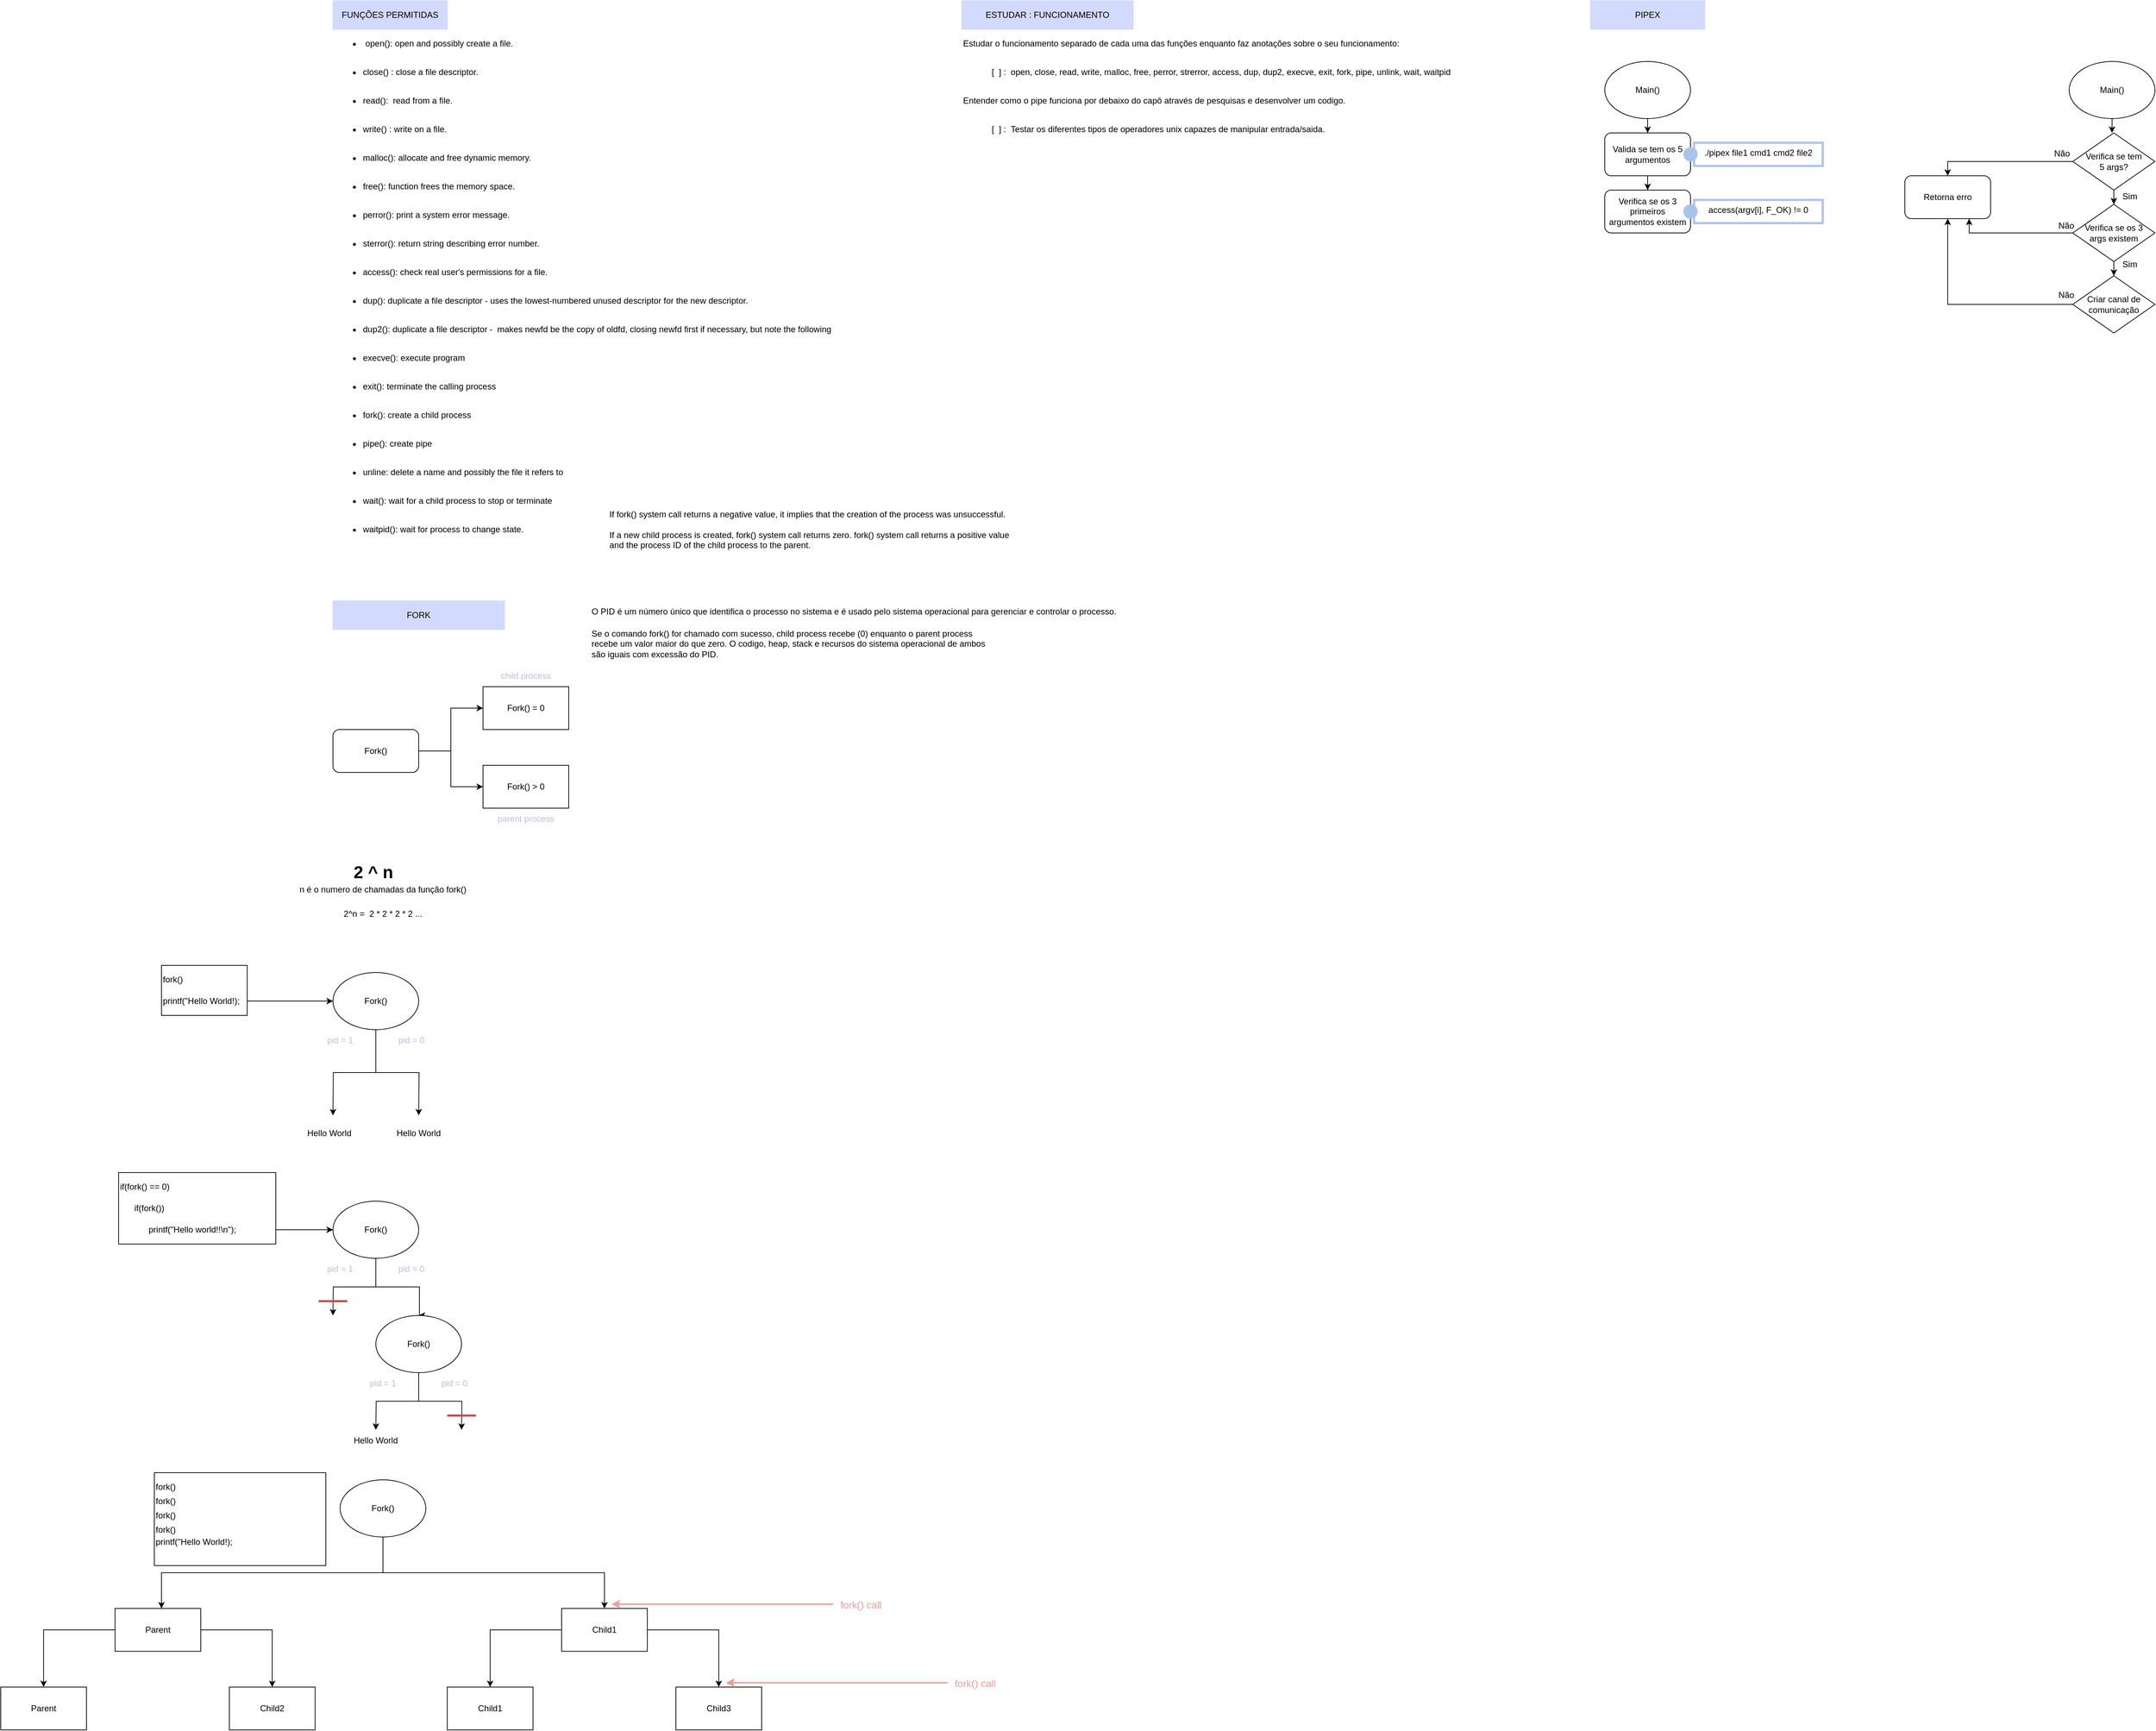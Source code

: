 <mxfile version="21.2.9" type="github">
  <diagram id="r3Cyv7eAtzsNoePGAPpG" name="Page-1">
    <mxGraphModel dx="1839" dy="501" grid="1" gridSize="10" guides="1" tooltips="1" connect="1" arrows="1" fold="1" page="1" pageScale="1" pageWidth="850" pageHeight="1100" math="0" shadow="0">
      <root>
        <mxCell id="0" />
        <mxCell id="1" parent="0" />
        <mxCell id="f8M--fkL82V79Hv856r--1" value="FUNÇÕES PERMITIDAS" style="text;html=1;align=center;verticalAlign=middle;whiteSpace=wrap;rounded=0;fillColor=#D2DAFF;strokeColor=#D2DAFF;" parent="1" vertex="1">
          <mxGeometry x="40" y="40" width="160" height="40" as="geometry" />
        </mxCell>
        <mxCell id="f8M--fkL82V79Hv856r--2" value="&lt;ul&gt;&lt;li&gt;&amp;nbsp;open():&amp;nbsp;open and possibly create a file.&lt;/li&gt;&lt;/ul&gt;" style="text;html=1;strokeColor=none;fillColor=none;align=left;verticalAlign=middle;whiteSpace=wrap;rounded=0;" parent="1" vertex="1">
          <mxGeometry x="40" y="80" width="360" height="40" as="geometry" />
        </mxCell>
        <mxCell id="f8M--fkL82V79Hv856r--3" value="&lt;ul&gt;&lt;li&gt;close() : close a file descriptor.&lt;br&gt;&lt;/li&gt;&lt;/ul&gt;" style="text;html=1;strokeColor=none;fillColor=none;align=left;verticalAlign=middle;whiteSpace=wrap;rounded=0;" parent="1" vertex="1">
          <mxGeometry x="40" y="120" width="360" height="40" as="geometry" />
        </mxCell>
        <mxCell id="f8M--fkL82V79Hv856r--4" value="&lt;ul&gt;&lt;li&gt;read():&amp;nbsp; read from a file.&lt;br&gt;&lt;/li&gt;&lt;/ul&gt;" style="text;html=1;strokeColor=none;fillColor=none;align=left;verticalAlign=middle;whiteSpace=wrap;rounded=0;" parent="1" vertex="1">
          <mxGeometry x="40" y="160" width="360" height="40" as="geometry" />
        </mxCell>
        <mxCell id="f8M--fkL82V79Hv856r--5" value="&lt;ul&gt;&lt;li&gt;write() : write on a file.&lt;br&gt;&lt;/li&gt;&lt;/ul&gt;" style="text;html=1;strokeColor=none;fillColor=none;align=left;verticalAlign=middle;whiteSpace=wrap;rounded=0;" parent="1" vertex="1">
          <mxGeometry x="40" y="200" width="360" height="40" as="geometry" />
        </mxCell>
        <mxCell id="f8M--fkL82V79Hv856r--7" value="&lt;ul&gt;&lt;li&gt;malloc(): allocate and free dynamic memory.&lt;br&gt;&lt;/li&gt;&lt;/ul&gt;" style="text;html=1;strokeColor=none;fillColor=none;align=left;verticalAlign=middle;whiteSpace=wrap;rounded=0;" parent="1" vertex="1">
          <mxGeometry x="40" y="240" width="360" height="40" as="geometry" />
        </mxCell>
        <mxCell id="f8M--fkL82V79Hv856r--8" value="&lt;ul&gt;&lt;li&gt;free(): function frees the memory space.&lt;br&gt;&lt;/li&gt;&lt;/ul&gt;" style="text;html=1;strokeColor=none;fillColor=none;align=left;verticalAlign=middle;whiteSpace=wrap;rounded=0;" parent="1" vertex="1">
          <mxGeometry x="40" y="280" width="360" height="40" as="geometry" />
        </mxCell>
        <mxCell id="f8M--fkL82V79Hv856r--9" value="&lt;ul&gt;&lt;li&gt;perror(): print a system error message.&lt;/li&gt;&lt;/ul&gt;" style="text;html=1;strokeColor=none;fillColor=none;align=left;verticalAlign=middle;whiteSpace=wrap;rounded=0;" parent="1" vertex="1">
          <mxGeometry x="40" y="320" width="360" height="40" as="geometry" />
        </mxCell>
        <mxCell id="f8M--fkL82V79Hv856r--10" value="&lt;ul&gt;&lt;li&gt;sterror(): return string describing error number.&lt;/li&gt;&lt;/ul&gt;" style="text;html=1;strokeColor=none;fillColor=none;align=left;verticalAlign=middle;whiteSpace=wrap;rounded=0;" parent="1" vertex="1">
          <mxGeometry x="40" y="360" width="360" height="40" as="geometry" />
        </mxCell>
        <mxCell id="f8M--fkL82V79Hv856r--11" value="&lt;ul&gt;&lt;li&gt;access(): check real user&#39;s permissions for a file.&lt;/li&gt;&lt;/ul&gt;" style="text;html=1;strokeColor=none;fillColor=none;align=left;verticalAlign=middle;whiteSpace=wrap;rounded=0;" parent="1" vertex="1">
          <mxGeometry x="40" y="400" width="360" height="40" as="geometry" />
        </mxCell>
        <mxCell id="f8M--fkL82V79Hv856r--12" value="&lt;ul&gt;&lt;li&gt;dup(): duplicate a file descriptor - uses the lowest-numbered unused descriptor for the new descriptor.&lt;/li&gt;&lt;/ul&gt;" style="text;html=1;strokeColor=none;fillColor=none;align=left;verticalAlign=middle;whiteSpace=wrap;rounded=0;" parent="1" vertex="1">
          <mxGeometry x="40" y="440" width="720" height="40" as="geometry" />
        </mxCell>
        <mxCell id="f8M--fkL82V79Hv856r--13" value="&lt;ul&gt;&lt;li&gt;dup2(): duplicate a file descriptor -&amp;nbsp;&amp;nbsp;makes newfd be the copy of oldfd, closing newfd first if necessary, but note the following&lt;/li&gt;&lt;/ul&gt;" style="text;html=1;strokeColor=none;fillColor=none;align=left;verticalAlign=middle;whiteSpace=wrap;rounded=0;" parent="1" vertex="1">
          <mxGeometry x="40" y="480" width="720" height="40" as="geometry" />
        </mxCell>
        <mxCell id="f8M--fkL82V79Hv856r--14" value="&lt;ul&gt;&lt;li&gt;execve(): execute program&lt;/li&gt;&lt;/ul&gt;" style="text;html=1;strokeColor=none;fillColor=none;align=left;verticalAlign=middle;whiteSpace=wrap;rounded=0;" parent="1" vertex="1">
          <mxGeometry x="40" y="520" width="720" height="40" as="geometry" />
        </mxCell>
        <mxCell id="f8M--fkL82V79Hv856r--15" value="&lt;ul&gt;&lt;li&gt;exit(): terminate the calling process&lt;/li&gt;&lt;/ul&gt;" style="text;html=1;strokeColor=none;fillColor=none;align=left;verticalAlign=middle;whiteSpace=wrap;rounded=0;" parent="1" vertex="1">
          <mxGeometry x="40" y="560" width="720" height="40" as="geometry" />
        </mxCell>
        <mxCell id="f8M--fkL82V79Hv856r--16" value="&lt;ul&gt;&lt;li&gt;fork(): create a child process&lt;/li&gt;&lt;/ul&gt;" style="text;html=1;strokeColor=none;fillColor=none;align=left;verticalAlign=middle;whiteSpace=wrap;rounded=0;" parent="1" vertex="1">
          <mxGeometry x="40" y="600" width="720" height="40" as="geometry" />
        </mxCell>
        <mxCell id="f8M--fkL82V79Hv856r--17" value="&lt;ul&gt;&lt;li&gt;pipe(): create pipe&lt;/li&gt;&lt;/ul&gt;" style="text;html=1;strokeColor=none;fillColor=none;align=left;verticalAlign=middle;whiteSpace=wrap;rounded=0;" parent="1" vertex="1">
          <mxGeometry x="40" y="640" width="720" height="40" as="geometry" />
        </mxCell>
        <mxCell id="f8M--fkL82V79Hv856r--18" value="&lt;ul&gt;&lt;li&gt;unline: delete a name and possibly the file it refers to&lt;/li&gt;&lt;/ul&gt;" style="text;html=1;strokeColor=none;fillColor=none;align=left;verticalAlign=middle;whiteSpace=wrap;rounded=0;" parent="1" vertex="1">
          <mxGeometry x="40" y="680" width="720" height="40" as="geometry" />
        </mxCell>
        <mxCell id="f8M--fkL82V79Hv856r--19" value="&lt;ul&gt;&lt;li&gt;wait(): wait for a child process to stop or terminate&lt;/li&gt;&lt;/ul&gt;" style="text;html=1;strokeColor=none;fillColor=none;align=left;verticalAlign=middle;whiteSpace=wrap;rounded=0;" parent="1" vertex="1">
          <mxGeometry x="40" y="720" width="720" height="40" as="geometry" />
        </mxCell>
        <mxCell id="f8M--fkL82V79Hv856r--20" value="&lt;ul&gt;&lt;li&gt;waitpid(): wait for process to change state.&lt;/li&gt;&lt;/ul&gt;" style="text;html=1;strokeColor=none;fillColor=none;align=left;verticalAlign=middle;whiteSpace=wrap;rounded=0;" parent="1" vertex="1">
          <mxGeometry x="40" y="760" width="720" height="40" as="geometry" />
        </mxCell>
        <mxCell id="f8M--fkL82V79Hv856r--25" value="ESTUDAR : FUNCIONAMENTO" style="text;html=1;align=center;verticalAlign=middle;whiteSpace=wrap;rounded=0;fillColor=#D2DAFF;strokeColor=#D2DAFF;" parent="1" vertex="1">
          <mxGeometry x="920" y="40" width="240" height="40" as="geometry" />
        </mxCell>
        <mxCell id="f8M--fkL82V79Hv856r--28" value="[&amp;nbsp; ] :&amp;nbsp;&amp;nbsp;open, close, read, write, malloc, free, perror, strerror, access, dup, dup2, execve, exit, fork, pipe, unlink, wait, waitpid" style="text;html=1;strokeColor=none;fillColor=none;align=left;verticalAlign=middle;whiteSpace=wrap;rounded=0;" parent="1" vertex="1">
          <mxGeometry x="960" y="120" width="680" height="40" as="geometry" />
        </mxCell>
        <mxCell id="f8M--fkL82V79Hv856r--29" value="Estudar o funcionamento separado de cada uma das funções enquanto faz anotações sobre o seu funcionamento:" style="text;html=1;strokeColor=none;fillColor=none;align=left;verticalAlign=middle;whiteSpace=wrap;rounded=0;" parent="1" vertex="1">
          <mxGeometry x="920" y="80" width="680" height="40" as="geometry" />
        </mxCell>
        <mxCell id="f8M--fkL82V79Hv856r--30" value="[&amp;nbsp; ] :&amp;nbsp;&amp;nbsp;Testar os diferentes tipos de operadores unix capazes de manipular entrada/saida." style="text;html=1;strokeColor=none;fillColor=none;align=left;verticalAlign=middle;whiteSpace=wrap;rounded=0;" parent="1" vertex="1">
          <mxGeometry x="960" y="200" width="680" height="40" as="geometry" />
        </mxCell>
        <mxCell id="f8M--fkL82V79Hv856r--31" value="Entender como o pipe funciona por debaixo do capô através de pesquisas e desenvolver um codigo." style="text;html=1;strokeColor=none;fillColor=none;align=left;verticalAlign=middle;whiteSpace=wrap;rounded=0;" parent="1" vertex="1">
          <mxGeometry x="920" y="160" width="680" height="40" as="geometry" />
        </mxCell>
        <mxCell id="gPUgKTZ3C45c-TH2uGkL-1" value="FORK" style="text;html=1;align=center;verticalAlign=middle;whiteSpace=wrap;rounded=0;fillColor=#D2DAFF;strokeColor=#D2DAFF;" parent="1" vertex="1">
          <mxGeometry x="40" y="880" width="240" height="40" as="geometry" />
        </mxCell>
        <mxCell id="gPUgKTZ3C45c-TH2uGkL-6" style="edgeStyle=orthogonalEdgeStyle;rounded=0;orthogonalLoop=1;jettySize=auto;html=1;exitX=1;exitY=0.5;exitDx=0;exitDy=0;entryX=0;entryY=0.5;entryDx=0;entryDy=0;" parent="1" source="gPUgKTZ3C45c-TH2uGkL-3" target="gPUgKTZ3C45c-TH2uGkL-5" edge="1">
          <mxGeometry relative="1" as="geometry" />
        </mxCell>
        <mxCell id="gPUgKTZ3C45c-TH2uGkL-9" style="edgeStyle=orthogonalEdgeStyle;rounded=0;orthogonalLoop=1;jettySize=auto;html=1;exitX=1;exitY=0.5;exitDx=0;exitDy=0;" parent="1" source="gPUgKTZ3C45c-TH2uGkL-3" target="gPUgKTZ3C45c-TH2uGkL-8" edge="1">
          <mxGeometry relative="1" as="geometry" />
        </mxCell>
        <mxCell id="gPUgKTZ3C45c-TH2uGkL-3" value="Fork()" style="rounded=1;whiteSpace=wrap;html=1;" parent="1" vertex="1">
          <mxGeometry x="40" y="1060" width="120" height="60" as="geometry" />
        </mxCell>
        <mxCell id="gPUgKTZ3C45c-TH2uGkL-5" value="Fork() = 0" style="rounded=0;whiteSpace=wrap;html=1;" parent="1" vertex="1">
          <mxGeometry x="250" y="1000" width="120" height="60" as="geometry" />
        </mxCell>
        <mxCell id="gPUgKTZ3C45c-TH2uGkL-8" value="Fork() &amp;gt; 0" style="rounded=0;whiteSpace=wrap;html=1;" parent="1" vertex="1">
          <mxGeometry x="250" y="1110" width="120" height="60" as="geometry" />
        </mxCell>
        <mxCell id="gPUgKTZ3C45c-TH2uGkL-10" value="&lt;p style=&quot;line-height: 130%;&quot;&gt;&lt;font color=&quot;#b9c0e0&quot;&gt;child process&lt;/font&gt;&lt;/p&gt;" style="text;html=1;strokeColor=none;fillColor=none;align=center;verticalAlign=middle;whiteSpace=wrap;rounded=0;" parent="1" vertex="1">
          <mxGeometry x="260" y="970" width="100" height="30" as="geometry" />
        </mxCell>
        <mxCell id="gPUgKTZ3C45c-TH2uGkL-11" value="&lt;p style=&quot;line-height: 130%;&quot;&gt;&lt;font color=&quot;#b9c0e0&quot;&gt;parent process&lt;/font&gt;&lt;/p&gt;" style="text;html=1;strokeColor=none;fillColor=none;align=center;verticalAlign=middle;whiteSpace=wrap;rounded=0;" parent="1" vertex="1">
          <mxGeometry x="260" y="1170" width="100" height="30" as="geometry" />
        </mxCell>
        <mxCell id="gPUgKTZ3C45c-TH2uGkL-19" value="O PID é um número único que identifica o processo no sistema e é usado pelo sistema operacional para gerenciar e controlar o processo." style="text;html=1;strokeColor=none;fillColor=none;align=left;verticalAlign=middle;whiteSpace=wrap;rounded=0;" parent="1" vertex="1">
          <mxGeometry x="400" y="880" width="760" height="30" as="geometry" />
        </mxCell>
        <mxCell id="gPUgKTZ3C45c-TH2uGkL-22" value="Se o comando fork() for chamado com sucesso, child process recebe (0) enquanto o parent process recebe um valor maior do que zero. O codigo, heap, stack e recursos do sistema operacional de ambos são iguais com excessão do PID." style="text;html=1;strokeColor=none;fillColor=none;align=left;verticalAlign=middle;whiteSpace=wrap;rounded=0;" parent="1" vertex="1">
          <mxGeometry x="400" y="910" width="570" height="60" as="geometry" />
        </mxCell>
        <mxCell id="gPUgKTZ3C45c-TH2uGkL-23" value="If fork() system call returns a negative value, it implies that the creation of the process was unsuccessful.&lt;br&gt;&lt;br&gt;If a new child process is created, fork() system call returns zero. fork() system call returns a positive value and the process ID of the child process to the parent." style="text;html=1;strokeColor=none;fillColor=none;align=left;verticalAlign=middle;whiteSpace=wrap;rounded=0;" parent="1" vertex="1">
          <mxGeometry x="425" y="750" width="570" height="60" as="geometry" />
        </mxCell>
        <mxCell id="vXuLy6I4hsEnIZE8NeWP-9" style="edgeStyle=orthogonalEdgeStyle;rounded=0;orthogonalLoop=1;jettySize=auto;html=1;" parent="1" source="vXuLy6I4hsEnIZE8NeWP-8" edge="1">
          <mxGeometry relative="1" as="geometry">
            <mxPoint x="40" y="1600" as="targetPoint" />
          </mxGeometry>
        </mxCell>
        <mxCell id="vXuLy6I4hsEnIZE8NeWP-10" style="edgeStyle=orthogonalEdgeStyle;rounded=0;orthogonalLoop=1;jettySize=auto;html=1;" parent="1" source="vXuLy6I4hsEnIZE8NeWP-8" edge="1">
          <mxGeometry relative="1" as="geometry">
            <mxPoint x="160" y="1600" as="targetPoint" />
          </mxGeometry>
        </mxCell>
        <mxCell id="vXuLy6I4hsEnIZE8NeWP-8" value="Fork()" style="ellipse;whiteSpace=wrap;html=1;" parent="1" vertex="1">
          <mxGeometry x="40" y="1400" width="120" height="80" as="geometry" />
        </mxCell>
        <mxCell id="vXuLy6I4hsEnIZE8NeWP-11" value="Hello World" style="text;html=1;strokeColor=none;fillColor=none;align=center;verticalAlign=middle;whiteSpace=wrap;rounded=0;" parent="1" vertex="1">
          <mxGeometry x="-10" y="1610" width="90" height="30" as="geometry" />
        </mxCell>
        <mxCell id="vXuLy6I4hsEnIZE8NeWP-12" value="Hello World" style="text;html=1;strokeColor=none;fillColor=none;align=center;verticalAlign=middle;whiteSpace=wrap;rounded=0;" parent="1" vertex="1">
          <mxGeometry x="115" y="1610" width="90" height="30" as="geometry" />
        </mxCell>
        <mxCell id="vXuLy6I4hsEnIZE8NeWP-13" value="&lt;p style=&quot;line-height: 130%;&quot;&gt;&lt;font color=&quot;#b9c0e0&quot;&gt;pid = 0&lt;/font&gt;&lt;/p&gt;" style="text;html=1;strokeColor=none;fillColor=none;align=center;verticalAlign=middle;whiteSpace=wrap;rounded=0;" parent="1" vertex="1">
          <mxGeometry x="100" y="1480" width="100" height="30" as="geometry" />
        </mxCell>
        <mxCell id="vXuLy6I4hsEnIZE8NeWP-14" value="&lt;p style=&quot;line-height: 130%;&quot;&gt;&lt;font color=&quot;#b9c0e0&quot;&gt;pid = 1&lt;/font&gt;&lt;/p&gt;" style="text;html=1;strokeColor=none;fillColor=none;align=center;verticalAlign=middle;whiteSpace=wrap;rounded=0;" parent="1" vertex="1">
          <mxGeometry y="1480" width="100" height="30" as="geometry" />
        </mxCell>
        <mxCell id="vXuLy6I4hsEnIZE8NeWP-19" value="&lt;h1&gt;2 ^ n&amp;nbsp;&lt;/h1&gt;" style="text;html=1;strokeColor=none;fillColor=none;spacing=5;spacingTop=-20;whiteSpace=wrap;overflow=hidden;rounded=0;align=center;" parent="1" vertex="1">
          <mxGeometry y="1240" width="200" height="30" as="geometry" />
        </mxCell>
        <mxCell id="vXuLy6I4hsEnIZE8NeWP-20" value="&lt;h1&gt;&lt;span style=&quot;font-weight: normal;&quot;&gt;&lt;font style=&quot;font-size: 12px;&quot;&gt;n é o numero de chamadas da função fork()&lt;/font&gt;&lt;/span&gt;&lt;/h1&gt;&lt;div&gt;&lt;span style=&quot;font-weight: normal;&quot;&gt;&lt;font style=&quot;font-size: 12px;&quot;&gt;2^n =&amp;nbsp; 2 * 2 * 2 * 2 ...&lt;/font&gt;&lt;/span&gt;&lt;/div&gt;" style="text;html=1;strokeColor=none;fillColor=none;spacing=5;spacingTop=-20;whiteSpace=wrap;overflow=hidden;rounded=0;align=center;" parent="1" vertex="1">
          <mxGeometry x="-30" y="1260" width="280" height="90" as="geometry" />
        </mxCell>
        <mxCell id="vXuLy6I4hsEnIZE8NeWP-25" value="" style="group;strokeColor=default;" parent="1" vertex="1" connectable="0">
          <mxGeometry x="-260" y="1680" width="220" height="100" as="geometry" />
        </mxCell>
        <mxCell id="vXuLy6I4hsEnIZE8NeWP-22" value="if(fork() == 0)" style="text;html=1;strokeColor=none;fillColor=none;align=left;verticalAlign=middle;whiteSpace=wrap;rounded=0;" parent="vXuLy6I4hsEnIZE8NeWP-25" vertex="1">
          <mxGeometry width="120" height="40" as="geometry" />
        </mxCell>
        <mxCell id="vXuLy6I4hsEnIZE8NeWP-23" value="if(fork())" style="text;html=1;strokeColor=none;fillColor=none;align=left;verticalAlign=middle;whiteSpace=wrap;rounded=0;" parent="vXuLy6I4hsEnIZE8NeWP-25" vertex="1">
          <mxGeometry x="20" y="25" width="120" height="50" as="geometry" />
        </mxCell>
        <mxCell id="vXuLy6I4hsEnIZE8NeWP-24" value="printf(&quot;Hello world!!\n&quot;);" style="text;html=1;strokeColor=none;fillColor=none;align=left;verticalAlign=middle;whiteSpace=wrap;rounded=0;" parent="vXuLy6I4hsEnIZE8NeWP-25" vertex="1">
          <mxGeometry x="40" y="60" width="180" height="40" as="geometry" />
        </mxCell>
        <mxCell id="vXuLy6I4hsEnIZE8NeWP-26" value="" style="group;strokeColor=default;" parent="1" vertex="1" connectable="0">
          <mxGeometry x="-200" y="1390" width="120" height="70" as="geometry" />
        </mxCell>
        <mxCell id="vXuLy6I4hsEnIZE8NeWP-16" value="fork()" style="text;html=1;strokeColor=none;fillColor=none;align=left;verticalAlign=middle;whiteSpace=wrap;rounded=0;" parent="vXuLy6I4hsEnIZE8NeWP-26" vertex="1">
          <mxGeometry width="120" height="40" as="geometry" />
        </mxCell>
        <mxCell id="vXuLy6I4hsEnIZE8NeWP-18" value="printf(&quot;Hello World!);" style="text;html=1;strokeColor=none;fillColor=none;align=left;verticalAlign=middle;whiteSpace=wrap;rounded=0;" parent="vXuLy6I4hsEnIZE8NeWP-26" vertex="1">
          <mxGeometry y="30" width="120" height="40" as="geometry" />
        </mxCell>
        <mxCell id="vXuLy6I4hsEnIZE8NeWP-28" style="edgeStyle=orthogonalEdgeStyle;rounded=0;orthogonalLoop=1;jettySize=auto;html=1;" parent="1" source="vXuLy6I4hsEnIZE8NeWP-27" edge="1">
          <mxGeometry relative="1" as="geometry">
            <mxPoint x="40" y="1880" as="targetPoint" />
          </mxGeometry>
        </mxCell>
        <mxCell id="vXuLy6I4hsEnIZE8NeWP-27" value="Fork()" style="ellipse;whiteSpace=wrap;html=1;" parent="1" vertex="1">
          <mxGeometry x="40" y="1720" width="120" height="80" as="geometry" />
        </mxCell>
        <mxCell id="vXuLy6I4hsEnIZE8NeWP-30" value="" style="endArrow=none;html=1;rounded=0;fillColor=#f8cecc;strokeColor=#b85450;strokeWidth=3;" parent="1" edge="1">
          <mxGeometry width="50" height="50" relative="1" as="geometry">
            <mxPoint x="60" y="1860" as="sourcePoint" />
            <mxPoint x="20" y="1860" as="targetPoint" />
          </mxGeometry>
        </mxCell>
        <mxCell id="vXuLy6I4hsEnIZE8NeWP-31" value="&lt;p style=&quot;line-height: 130%;&quot;&gt;&lt;font color=&quot;#b9c0e0&quot;&gt;pid = 1&lt;/font&gt;&lt;/p&gt;" style="text;html=1;strokeColor=none;fillColor=none;align=center;verticalAlign=middle;whiteSpace=wrap;rounded=0;" parent="1" vertex="1">
          <mxGeometry y="1800" width="100" height="30" as="geometry" />
        </mxCell>
        <mxCell id="vXuLy6I4hsEnIZE8NeWP-33" style="edgeStyle=orthogonalEdgeStyle;rounded=0;orthogonalLoop=1;jettySize=auto;html=1;" parent="1" edge="1">
          <mxGeometry relative="1" as="geometry">
            <mxPoint x="160" y="1880" as="targetPoint" />
            <mxPoint x="100" y="1800" as="sourcePoint" />
            <Array as="points">
              <mxPoint x="100" y="1840" />
              <mxPoint x="161" y="1840" />
            </Array>
          </mxGeometry>
        </mxCell>
        <mxCell id="vXuLy6I4hsEnIZE8NeWP-34" value="&lt;p style=&quot;line-height: 130%;&quot;&gt;&lt;font color=&quot;#b9c0e0&quot;&gt;pid = 0&lt;/font&gt;&lt;/p&gt;" style="text;html=1;strokeColor=none;fillColor=none;align=center;verticalAlign=middle;whiteSpace=wrap;rounded=0;" parent="1" vertex="1">
          <mxGeometry x="100" y="1800" width="100" height="30" as="geometry" />
        </mxCell>
        <mxCell id="vXuLy6I4hsEnIZE8NeWP-38" style="edgeStyle=orthogonalEdgeStyle;rounded=0;orthogonalLoop=1;jettySize=auto;html=1;" parent="1" source="vXuLy6I4hsEnIZE8NeWP-35" edge="1">
          <mxGeometry relative="1" as="geometry">
            <mxPoint x="100" y="2040" as="targetPoint" />
          </mxGeometry>
        </mxCell>
        <mxCell id="vXuLy6I4hsEnIZE8NeWP-39" style="edgeStyle=orthogonalEdgeStyle;rounded=0;orthogonalLoop=1;jettySize=auto;html=1;" parent="1" source="vXuLy6I4hsEnIZE8NeWP-35" edge="1">
          <mxGeometry relative="1" as="geometry">
            <mxPoint x="220" y="2040" as="targetPoint" />
          </mxGeometry>
        </mxCell>
        <mxCell id="vXuLy6I4hsEnIZE8NeWP-35" value="Fork()" style="ellipse;whiteSpace=wrap;html=1;" parent="1" vertex="1">
          <mxGeometry x="100" y="1880" width="120" height="80" as="geometry" />
        </mxCell>
        <mxCell id="vXuLy6I4hsEnIZE8NeWP-41" value="" style="endArrow=none;html=1;rounded=0;fillColor=#f8cecc;strokeColor=#b85450;strokeWidth=3;" parent="1" edge="1">
          <mxGeometry width="50" height="50" relative="1" as="geometry">
            <mxPoint x="200" y="2020" as="sourcePoint" />
            <mxPoint x="240" y="2020" as="targetPoint" />
          </mxGeometry>
        </mxCell>
        <mxCell id="vXuLy6I4hsEnIZE8NeWP-42" value="&lt;p style=&quot;line-height: 130%;&quot;&gt;&lt;font color=&quot;#b9c0e0&quot;&gt;pid = 0&lt;/font&gt;&lt;/p&gt;" style="text;html=1;strokeColor=none;fillColor=none;align=center;verticalAlign=middle;whiteSpace=wrap;rounded=0;" parent="1" vertex="1">
          <mxGeometry x="160" y="1960" width="100" height="30" as="geometry" />
        </mxCell>
        <mxCell id="vXuLy6I4hsEnIZE8NeWP-43" value="&lt;p style=&quot;line-height: 130%;&quot;&gt;&lt;font color=&quot;#b9c0e0&quot;&gt;pid = 1&lt;/font&gt;&lt;/p&gt;" style="text;html=1;strokeColor=none;fillColor=none;align=center;verticalAlign=middle;whiteSpace=wrap;rounded=0;" parent="1" vertex="1">
          <mxGeometry x="60" y="1960" width="100" height="30" as="geometry" />
        </mxCell>
        <mxCell id="vXuLy6I4hsEnIZE8NeWP-44" value="Hello World" style="text;html=1;strokeColor=none;fillColor=none;align=center;verticalAlign=middle;whiteSpace=wrap;rounded=0;" parent="1" vertex="1">
          <mxGeometry x="55" y="2040" width="90" height="30" as="geometry" />
        </mxCell>
        <mxCell id="vXuLy6I4hsEnIZE8NeWP-46" style="edgeStyle=orthogonalEdgeStyle;rounded=0;orthogonalLoop=1;jettySize=auto;html=1;entryX=0;entryY=0.5;entryDx=0;entryDy=0;" parent="1" source="vXuLy6I4hsEnIZE8NeWP-18" target="vXuLy6I4hsEnIZE8NeWP-8" edge="1">
          <mxGeometry relative="1" as="geometry" />
        </mxCell>
        <mxCell id="vXuLy6I4hsEnIZE8NeWP-47" style="edgeStyle=orthogonalEdgeStyle;rounded=0;orthogonalLoop=1;jettySize=auto;html=1;entryX=0;entryY=0.5;entryDx=0;entryDy=0;" parent="1" source="vXuLy6I4hsEnIZE8NeWP-24" target="vXuLy6I4hsEnIZE8NeWP-27" edge="1">
          <mxGeometry relative="1" as="geometry" />
        </mxCell>
        <mxCell id="vXuLy6I4hsEnIZE8NeWP-66" value="" style="group" parent="1" vertex="1" connectable="0">
          <mxGeometry x="-210" y="2100" width="240" height="134.29" as="geometry" />
        </mxCell>
        <mxCell id="vXuLy6I4hsEnIZE8NeWP-58" value="" style="group;strokeColor=default;container=0;" parent="vXuLy6I4hsEnIZE8NeWP-66" vertex="1" connectable="0">
          <mxGeometry width="240" height="130" as="geometry" />
        </mxCell>
        <mxCell id="vXuLy6I4hsEnIZE8NeWP-64" value="fork()" style="text;html=1;strokeColor=none;fillColor=none;align=left;verticalAlign=middle;whiteSpace=wrap;rounded=0;" parent="vXuLy6I4hsEnIZE8NeWP-66" vertex="1">
          <mxGeometry y="60" width="240" height="40" as="geometry" />
        </mxCell>
        <mxCell id="vXuLy6I4hsEnIZE8NeWP-59" value="fork()" style="text;html=1;strokeColor=none;fillColor=none;align=left;verticalAlign=middle;whiteSpace=wrap;rounded=0;" parent="vXuLy6I4hsEnIZE8NeWP-66" vertex="1">
          <mxGeometry width="240" height="40" as="geometry" />
        </mxCell>
        <mxCell id="vXuLy6I4hsEnIZE8NeWP-60" value="printf(&quot;Hello World!);" style="text;html=1;strokeColor=none;fillColor=none;align=left;verticalAlign=middle;whiteSpace=wrap;rounded=0;" parent="vXuLy6I4hsEnIZE8NeWP-66" vertex="1">
          <mxGeometry y="60.004" width="240" height="74.286" as="geometry" />
        </mxCell>
        <mxCell id="vXuLy6I4hsEnIZE8NeWP-62" value="fork()" style="text;html=1;strokeColor=none;fillColor=none;align=left;verticalAlign=middle;whiteSpace=wrap;rounded=0;" parent="vXuLy6I4hsEnIZE8NeWP-66" vertex="1">
          <mxGeometry y="20" width="240" height="40" as="geometry" />
        </mxCell>
        <mxCell id="vXuLy6I4hsEnIZE8NeWP-63" value="fork()" style="text;html=1;strokeColor=none;fillColor=none;align=left;verticalAlign=middle;whiteSpace=wrap;rounded=0;" parent="vXuLy6I4hsEnIZE8NeWP-66" vertex="1">
          <mxGeometry y="40" width="240" height="40" as="geometry" />
        </mxCell>
        <mxCell id="vXuLy6I4hsEnIZE8NeWP-149" style="edgeStyle=orthogonalEdgeStyle;rounded=0;orthogonalLoop=1;jettySize=auto;html=1;entryX=0.5;entryY=0;entryDx=0;entryDy=0;" parent="1" source="vXuLy6I4hsEnIZE8NeWP-150" target="vXuLy6I4hsEnIZE8NeWP-184" edge="1">
          <mxGeometry relative="1" as="geometry">
            <mxPoint x="170" y="2310" as="targetPoint" />
            <Array as="points">
              <mxPoint x="110" y="2240" />
              <mxPoint x="420" y="2240" />
            </Array>
          </mxGeometry>
        </mxCell>
        <mxCell id="vXuLy6I4hsEnIZE8NeWP-188" style="edgeStyle=orthogonalEdgeStyle;rounded=0;orthogonalLoop=1;jettySize=auto;html=1;entryX=0.5;entryY=0;entryDx=0;entryDy=0;" parent="1" source="vXuLy6I4hsEnIZE8NeWP-150" edge="1">
          <mxGeometry relative="1" as="geometry">
            <mxPoint x="-200" y="2290" as="targetPoint" />
            <Array as="points">
              <mxPoint x="110" y="2240" />
              <mxPoint x="-200" y="2240" />
            </Array>
          </mxGeometry>
        </mxCell>
        <mxCell id="vXuLy6I4hsEnIZE8NeWP-150" value="Fork()" style="ellipse;whiteSpace=wrap;html=1;" parent="1" vertex="1">
          <mxGeometry x="50" y="2110" width="120" height="80" as="geometry" />
        </mxCell>
        <mxCell id="vXuLy6I4hsEnIZE8NeWP-191" style="edgeStyle=orthogonalEdgeStyle;rounded=0;orthogonalLoop=1;jettySize=auto;html=1;" parent="1" source="vXuLy6I4hsEnIZE8NeWP-184" target="vXuLy6I4hsEnIZE8NeWP-189" edge="1">
          <mxGeometry relative="1" as="geometry" />
        </mxCell>
        <mxCell id="vXuLy6I4hsEnIZE8NeWP-192" style="edgeStyle=orthogonalEdgeStyle;rounded=0;orthogonalLoop=1;jettySize=auto;html=1;entryX=0.5;entryY=0;entryDx=0;entryDy=0;" parent="1" source="vXuLy6I4hsEnIZE8NeWP-184" target="vXuLy6I4hsEnIZE8NeWP-190" edge="1">
          <mxGeometry relative="1" as="geometry" />
        </mxCell>
        <mxCell id="vXuLy6I4hsEnIZE8NeWP-184" value="Child1" style="rounded=0;whiteSpace=wrap;html=1;" parent="1" vertex="1">
          <mxGeometry x="360" y="2290" width="120" height="60" as="geometry" />
        </mxCell>
        <mxCell id="vXuLy6I4hsEnIZE8NeWP-189" value="Child1" style="rounded=0;whiteSpace=wrap;html=1;" parent="1" vertex="1">
          <mxGeometry x="200" y="2400" width="120" height="60" as="geometry" />
        </mxCell>
        <mxCell id="vXuLy6I4hsEnIZE8NeWP-190" value="Child3" style="rounded=0;whiteSpace=wrap;html=1;" parent="1" vertex="1">
          <mxGeometry x="520" y="2400" width="120" height="60" as="geometry" />
        </mxCell>
        <mxCell id="vXuLy6I4hsEnIZE8NeWP-196" style="edgeStyle=orthogonalEdgeStyle;rounded=0;orthogonalLoop=1;jettySize=auto;html=1;" parent="1" source="vXuLy6I4hsEnIZE8NeWP-193" target="vXuLy6I4hsEnIZE8NeWP-194" edge="1">
          <mxGeometry relative="1" as="geometry" />
        </mxCell>
        <mxCell id="vXuLy6I4hsEnIZE8NeWP-197" style="edgeStyle=orthogonalEdgeStyle;rounded=0;orthogonalLoop=1;jettySize=auto;html=1;entryX=0.5;entryY=0;entryDx=0;entryDy=0;" parent="1" source="vXuLy6I4hsEnIZE8NeWP-193" target="vXuLy6I4hsEnIZE8NeWP-195" edge="1">
          <mxGeometry relative="1" as="geometry" />
        </mxCell>
        <mxCell id="vXuLy6I4hsEnIZE8NeWP-193" value="Parent" style="rounded=0;whiteSpace=wrap;html=1;" parent="1" vertex="1">
          <mxGeometry x="-265" y="2290" width="120" height="60" as="geometry" />
        </mxCell>
        <mxCell id="vXuLy6I4hsEnIZE8NeWP-194" value="Parent" style="rounded=0;whiteSpace=wrap;html=1;" parent="1" vertex="1">
          <mxGeometry x="-425" y="2400" width="120" height="60" as="geometry" />
        </mxCell>
        <mxCell id="vXuLy6I4hsEnIZE8NeWP-195" value="Child2" style="rounded=0;whiteSpace=wrap;html=1;" parent="1" vertex="1">
          <mxGeometry x="-105" y="2400" width="120" height="60" as="geometry" />
        </mxCell>
        <mxCell id="vXuLy6I4hsEnIZE8NeWP-202" value="" style="group" parent="1" vertex="1" connectable="0">
          <mxGeometry x="430" y="2270" width="394" height="30" as="geometry" />
        </mxCell>
        <mxCell id="vXuLy6I4hsEnIZE8NeWP-200" value="" style="endArrow=classic;html=1;rounded=0;fillColor=#f8cecc;strokeColor=#F19C99;strokeWidth=2;" parent="vXuLy6I4hsEnIZE8NeWP-202" edge="1">
          <mxGeometry width="50" height="50" relative="1" as="geometry">
            <mxPoint x="310" y="14" as="sourcePoint" />
            <mxPoint y="14" as="targetPoint" />
          </mxGeometry>
        </mxCell>
        <mxCell id="vXuLy6I4hsEnIZE8NeWP-201" value="&lt;font style=&quot;font-size: 14px;&quot; color=&quot;#f19c99&quot;&gt;fork() call&lt;/font&gt;" style="text;html=1;strokeColor=none;fillColor=none;align=center;verticalAlign=middle;whiteSpace=wrap;rounded=0;" parent="vXuLy6I4hsEnIZE8NeWP-202" vertex="1">
          <mxGeometry x="304" width="90" height="30" as="geometry" />
        </mxCell>
        <mxCell id="vXuLy6I4hsEnIZE8NeWP-203" value="" style="group" parent="1" vertex="1" connectable="0">
          <mxGeometry x="590" y="2380" width="394" height="30" as="geometry" />
        </mxCell>
        <mxCell id="vXuLy6I4hsEnIZE8NeWP-204" value="" style="endArrow=classic;html=1;rounded=0;fillColor=#f8cecc;strokeColor=#F19C99;strokeWidth=2;" parent="vXuLy6I4hsEnIZE8NeWP-203" edge="1">
          <mxGeometry width="50" height="50" relative="1" as="geometry">
            <mxPoint x="310" y="14" as="sourcePoint" />
            <mxPoint y="14" as="targetPoint" />
          </mxGeometry>
        </mxCell>
        <mxCell id="vXuLy6I4hsEnIZE8NeWP-205" value="&lt;font style=&quot;font-size: 14px;&quot; color=&quot;#f19c99&quot;&gt;fork() call&lt;/font&gt;" style="text;html=1;strokeColor=none;fillColor=none;align=center;verticalAlign=middle;whiteSpace=wrap;rounded=0;" parent="vXuLy6I4hsEnIZE8NeWP-203" vertex="1">
          <mxGeometry x="304" width="90" height="30" as="geometry" />
        </mxCell>
        <mxCell id="rEGf4FAsWfgIk-QgO1-n-2" value="PIPEX" style="text;html=1;align=center;verticalAlign=middle;whiteSpace=wrap;rounded=0;fillColor=#D2DAFF;strokeColor=#D2DAFF;" vertex="1" parent="1">
          <mxGeometry x="1800" y="40" width="160" height="40" as="geometry" />
        </mxCell>
        <mxCell id="rEGf4FAsWfgIk-QgO1-n-9" style="edgeStyle=orthogonalEdgeStyle;rounded=0;orthogonalLoop=1;jettySize=auto;html=1;" edge="1" parent="1" source="rEGf4FAsWfgIk-QgO1-n-3" target="rEGf4FAsWfgIk-QgO1-n-4">
          <mxGeometry relative="1" as="geometry" />
        </mxCell>
        <mxCell id="rEGf4FAsWfgIk-QgO1-n-3" value="Main()" style="ellipse;whiteSpace=wrap;html=1;" vertex="1" parent="1">
          <mxGeometry x="1820" y="125" width="120" height="80" as="geometry" />
        </mxCell>
        <mxCell id="rEGf4FAsWfgIk-QgO1-n-11" style="edgeStyle=orthogonalEdgeStyle;rounded=0;orthogonalLoop=1;jettySize=auto;html=1;entryX=0.5;entryY=0;entryDx=0;entryDy=0;" edge="1" parent="1" source="rEGf4FAsWfgIk-QgO1-n-4" target="rEGf4FAsWfgIk-QgO1-n-10">
          <mxGeometry relative="1" as="geometry" />
        </mxCell>
        <mxCell id="rEGf4FAsWfgIk-QgO1-n-4" value="Valida se tem os 5 argumentos" style="rounded=1;whiteSpace=wrap;html=1;" vertex="1" parent="1">
          <mxGeometry x="1820" y="225" width="120" height="60" as="geometry" />
        </mxCell>
        <mxCell id="rEGf4FAsWfgIk-QgO1-n-8" value="" style="group" vertex="1" connectable="0" parent="1">
          <mxGeometry x="1930" y="238.75" width="195" height="32.5" as="geometry" />
        </mxCell>
        <mxCell id="rEGf4FAsWfgIk-QgO1-n-5" value="./pipex file1 cmd1 cmd2 file2" style="text;whiteSpace=wrap;html=1;strokeColor=#A9C4EB;align=center;strokeWidth=3;" vertex="1" parent="rEGf4FAsWfgIk-QgO1-n-8">
          <mxGeometry x="15" width="180" height="32.5" as="geometry" />
        </mxCell>
        <mxCell id="rEGf4FAsWfgIk-QgO1-n-6" value="" style="ellipse;whiteSpace=wrap;html=1;aspect=fixed;strokeColor=none;fillColor=#a9c4eb;" vertex="1" parent="rEGf4FAsWfgIk-QgO1-n-8">
          <mxGeometry y="6.25" width="20" height="20" as="geometry" />
        </mxCell>
        <mxCell id="rEGf4FAsWfgIk-QgO1-n-10" value="Verifica se os 3 primeiros&lt;br&gt;argumentos existem" style="rounded=1;whiteSpace=wrap;html=1;" vertex="1" parent="1">
          <mxGeometry x="1820" y="305" width="120" height="60" as="geometry" />
        </mxCell>
        <mxCell id="rEGf4FAsWfgIk-QgO1-n-12" value="access(argv[i], F_OK) != 0" style="text;whiteSpace=wrap;html=1;strokeColor=#A9C4EB;align=center;strokeWidth=3;" vertex="1" parent="1">
          <mxGeometry x="1945" y="318.75" width="180" height="32.5" as="geometry" />
        </mxCell>
        <mxCell id="rEGf4FAsWfgIk-QgO1-n-13" value="" style="ellipse;whiteSpace=wrap;html=1;aspect=fixed;strokeColor=none;fillColor=#a9c4eb;" vertex="1" parent="1">
          <mxGeometry x="1930" y="325" width="20" height="20" as="geometry" />
        </mxCell>
        <mxCell id="rEGf4FAsWfgIk-QgO1-n-14" style="edgeStyle=orthogonalEdgeStyle;rounded=0;orthogonalLoop=1;jettySize=auto;html=1;" edge="1" parent="1" source="rEGf4FAsWfgIk-QgO1-n-15">
          <mxGeometry relative="1" as="geometry">
            <mxPoint x="2530.034" y="225" as="targetPoint" />
          </mxGeometry>
        </mxCell>
        <mxCell id="rEGf4FAsWfgIk-QgO1-n-15" value="Main()" style="ellipse;whiteSpace=wrap;html=1;" vertex="1" parent="1">
          <mxGeometry x="2470" y="125" width="120" height="80" as="geometry" />
        </mxCell>
        <mxCell id="rEGf4FAsWfgIk-QgO1-n-27" style="edgeStyle=orthogonalEdgeStyle;rounded=0;orthogonalLoop=1;jettySize=auto;html=1;entryX=0.5;entryY=0;entryDx=0;entryDy=0;" edge="1" parent="1" source="rEGf4FAsWfgIk-QgO1-n-24" target="rEGf4FAsWfgIk-QgO1-n-25">
          <mxGeometry relative="1" as="geometry" />
        </mxCell>
        <mxCell id="rEGf4FAsWfgIk-QgO1-n-30" style="edgeStyle=orthogonalEdgeStyle;rounded=0;orthogonalLoop=1;jettySize=auto;html=1;entryX=0.5;entryY=0;entryDx=0;entryDy=0;" edge="1" parent="1" source="rEGf4FAsWfgIk-QgO1-n-24" target="rEGf4FAsWfgIk-QgO1-n-29">
          <mxGeometry relative="1" as="geometry" />
        </mxCell>
        <mxCell id="rEGf4FAsWfgIk-QgO1-n-24" value="Verifica se tem&lt;br&gt;5 args?" style="rhombus;whiteSpace=wrap;html=1;" vertex="1" parent="1">
          <mxGeometry x="2475" y="225" width="115" height="80" as="geometry" />
        </mxCell>
        <mxCell id="rEGf4FAsWfgIk-QgO1-n-36" style="edgeStyle=orthogonalEdgeStyle;rounded=0;orthogonalLoop=1;jettySize=auto;html=1;" edge="1" parent="1" source="rEGf4FAsWfgIk-QgO1-n-25">
          <mxGeometry relative="1" as="geometry">
            <mxPoint x="2532.517" y="425.012" as="targetPoint" />
          </mxGeometry>
        </mxCell>
        <mxCell id="rEGf4FAsWfgIk-QgO1-n-43" style="edgeStyle=orthogonalEdgeStyle;rounded=0;orthogonalLoop=1;jettySize=auto;html=1;entryX=0.75;entryY=1;entryDx=0;entryDy=0;" edge="1" parent="1" source="rEGf4FAsWfgIk-QgO1-n-25" target="rEGf4FAsWfgIk-QgO1-n-29">
          <mxGeometry relative="1" as="geometry" />
        </mxCell>
        <mxCell id="rEGf4FAsWfgIk-QgO1-n-25" value="Verifica se os 3 &lt;br&gt;args existem" style="rhombus;whiteSpace=wrap;html=1;" vertex="1" parent="1">
          <mxGeometry x="2475" y="325" width="115" height="80" as="geometry" />
        </mxCell>
        <mxCell id="rEGf4FAsWfgIk-QgO1-n-28" value="&lt;span style=&quot;color: rgb(0, 0, 0); font-family: Helvetica; font-size: 12px; font-style: normal; font-variant-ligatures: normal; font-variant-caps: normal; font-weight: 400; letter-spacing: normal; orphans: 2; text-indent: 0px; text-transform: none; widows: 2; word-spacing: 0px; -webkit-text-stroke-width: 0px; background-color: rgb(251, 251, 251); text-decoration-thickness: initial; text-decoration-style: initial; text-decoration-color: initial; float: none; display: inline !important;&quot;&gt;Sim&lt;/span&gt;" style="text;whiteSpace=wrap;html=1;align=center;" vertex="1" parent="1">
          <mxGeometry x="2540" y="300" width="30" height="30" as="geometry" />
        </mxCell>
        <mxCell id="rEGf4FAsWfgIk-QgO1-n-29" value="Retorna erro" style="rounded=1;whiteSpace=wrap;html=1;" vertex="1" parent="1">
          <mxGeometry x="2240" y="285" width="120" height="60" as="geometry" />
        </mxCell>
        <mxCell id="rEGf4FAsWfgIk-QgO1-n-32" value="&lt;span style=&quot;color: rgb(0, 0, 0); font-family: Helvetica; font-size: 12px; font-style: normal; font-variant-ligatures: normal; font-variant-caps: normal; font-weight: 400; letter-spacing: normal; orphans: 2; text-indent: 0px; text-transform: none; widows: 2; word-spacing: 0px; -webkit-text-stroke-width: 0px; background-color: rgb(251, 251, 251); text-decoration-thickness: initial; text-decoration-style: initial; text-decoration-color: initial; float: none; display: inline !important;&quot;&gt;Não&lt;/span&gt;" style="text;whiteSpace=wrap;html=1;align=center;" vertex="1" parent="1">
          <mxGeometry x="2451" y="341" width="30" height="30" as="geometry" />
        </mxCell>
        <mxCell id="rEGf4FAsWfgIk-QgO1-n-33" value="&lt;span style=&quot;color: rgb(0, 0, 0); font-family: Helvetica; font-size: 12px; font-style: normal; font-variant-ligatures: normal; font-variant-caps: normal; font-weight: 400; letter-spacing: normal; orphans: 2; text-indent: 0px; text-transform: none; widows: 2; word-spacing: 0px; -webkit-text-stroke-width: 0px; background-color: rgb(251, 251, 251); text-decoration-thickness: initial; text-decoration-style: initial; text-decoration-color: initial; float: none; display: inline !important;&quot;&gt;Não&lt;/span&gt;" style="text;whiteSpace=wrap;html=1;align=center;" vertex="1" parent="1">
          <mxGeometry x="2445" y="240" width="30" height="30" as="geometry" />
        </mxCell>
        <mxCell id="rEGf4FAsWfgIk-QgO1-n-39" value="&lt;span style=&quot;color: rgb(0, 0, 0); font-family: Helvetica; font-size: 12px; font-style: normal; font-variant-ligatures: normal; font-variant-caps: normal; font-weight: 400; letter-spacing: normal; orphans: 2; text-indent: 0px; text-transform: none; widows: 2; word-spacing: 0px; -webkit-text-stroke-width: 0px; background-color: rgb(251, 251, 251); text-decoration-thickness: initial; text-decoration-style: initial; text-decoration-color: initial; float: none; display: inline !important;&quot;&gt;Sim&lt;/span&gt;" style="text;whiteSpace=wrap;html=1;align=center;" vertex="1" parent="1">
          <mxGeometry x="2540" y="395" width="30" height="30" as="geometry" />
        </mxCell>
        <mxCell id="rEGf4FAsWfgIk-QgO1-n-44" style="edgeStyle=orthogonalEdgeStyle;rounded=0;orthogonalLoop=1;jettySize=auto;html=1;entryX=0.5;entryY=1;entryDx=0;entryDy=0;" edge="1" parent="1" source="rEGf4FAsWfgIk-QgO1-n-40" target="rEGf4FAsWfgIk-QgO1-n-29">
          <mxGeometry relative="1" as="geometry" />
        </mxCell>
        <mxCell id="rEGf4FAsWfgIk-QgO1-n-40" value="Criar canal de comunicação" style="rhombus;whiteSpace=wrap;html=1;" vertex="1" parent="1">
          <mxGeometry x="2475" y="425" width="115" height="80" as="geometry" />
        </mxCell>
        <mxCell id="rEGf4FAsWfgIk-QgO1-n-45" value="&lt;span style=&quot;color: rgb(0, 0, 0); font-family: Helvetica; font-size: 12px; font-style: normal; font-variant-ligatures: normal; font-variant-caps: normal; font-weight: 400; letter-spacing: normal; orphans: 2; text-indent: 0px; text-transform: none; widows: 2; word-spacing: 0px; -webkit-text-stroke-width: 0px; background-color: rgb(251, 251, 251); text-decoration-thickness: initial; text-decoration-style: initial; text-decoration-color: initial; float: none; display: inline !important;&quot;&gt;Não&lt;/span&gt;" style="text;whiteSpace=wrap;html=1;align=center;" vertex="1" parent="1">
          <mxGeometry x="2451" y="438" width="30" height="30" as="geometry" />
        </mxCell>
      </root>
    </mxGraphModel>
  </diagram>
</mxfile>
